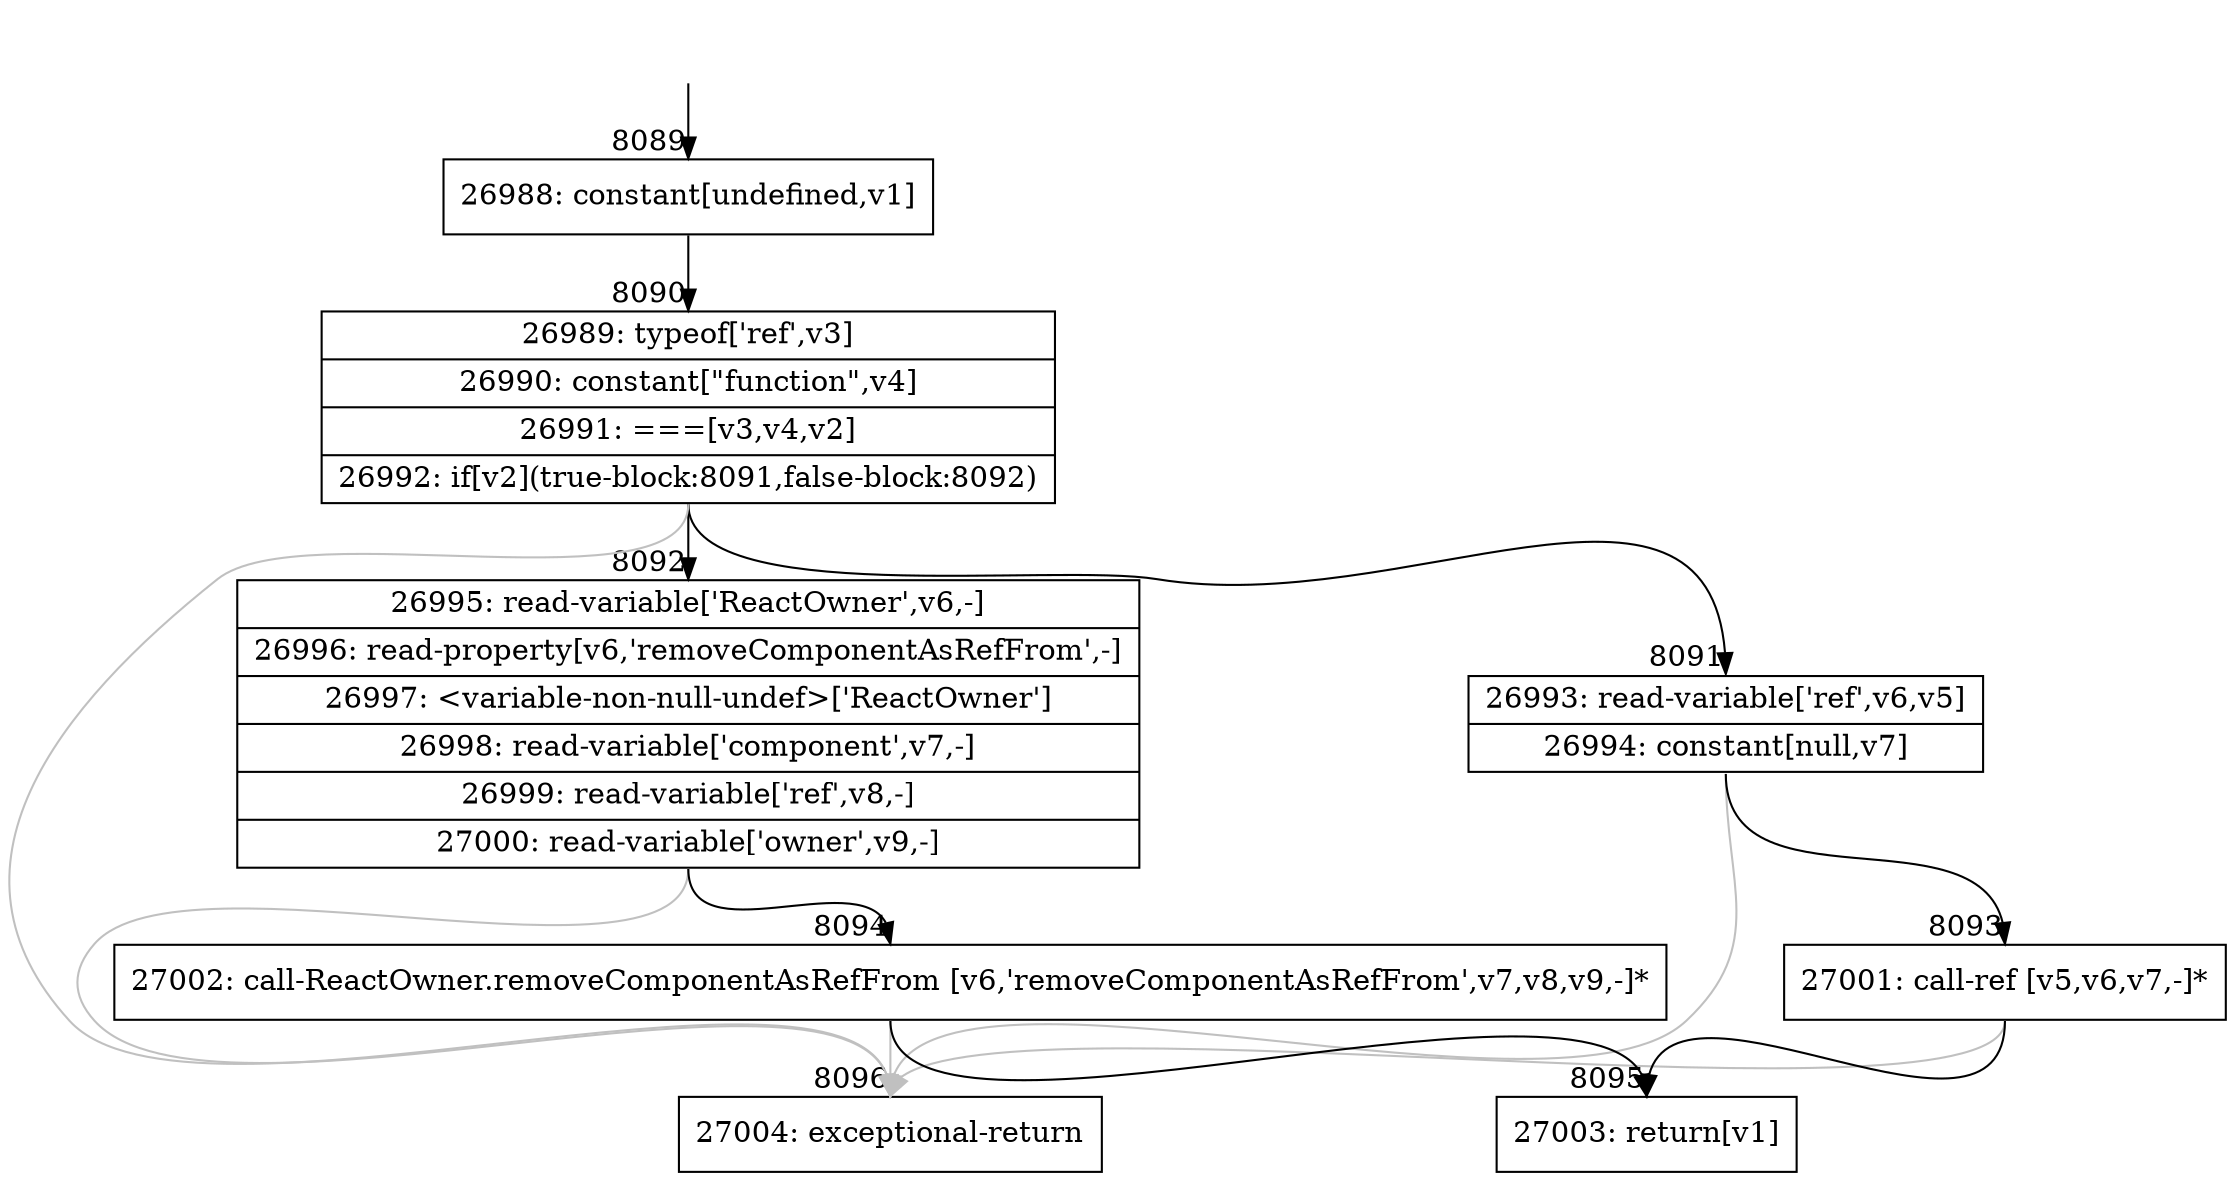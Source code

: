 digraph {
rankdir="TD"
BB_entry588[shape=none,label=""];
BB_entry588 -> BB8089 [tailport=s, headport=n, headlabel="    8089"]
BB8089 [shape=record label="{26988: constant[undefined,v1]}" ] 
BB8089 -> BB8090 [tailport=s, headport=n, headlabel="      8090"]
BB8090 [shape=record label="{26989: typeof['ref',v3]|26990: constant[\"function\",v4]|26991: ===[v3,v4,v2]|26992: if[v2](true-block:8091,false-block:8092)}" ] 
BB8090 -> BB8091 [tailport=s, headport=n, headlabel="      8091"]
BB8090 -> BB8092 [tailport=s, headport=n, headlabel="      8092"]
BB8090 -> BB8096 [tailport=s, headport=n, color=gray, headlabel="      8096"]
BB8091 [shape=record label="{26993: read-variable['ref',v6,v5]|26994: constant[null,v7]}" ] 
BB8091 -> BB8093 [tailport=s, headport=n, headlabel="      8093"]
BB8091 -> BB8096 [tailport=s, headport=n, color=gray]
BB8092 [shape=record label="{26995: read-variable['ReactOwner',v6,-]|26996: read-property[v6,'removeComponentAsRefFrom',-]|26997: \<variable-non-null-undef\>['ReactOwner']|26998: read-variable['component',v7,-]|26999: read-variable['ref',v8,-]|27000: read-variable['owner',v9,-]}" ] 
BB8092 -> BB8094 [tailport=s, headport=n, headlabel="      8094"]
BB8092 -> BB8096 [tailport=s, headport=n, color=gray]
BB8093 [shape=record label="{27001: call-ref [v5,v6,v7,-]*}" ] 
BB8093 -> BB8095 [tailport=s, headport=n, headlabel="      8095"]
BB8093 -> BB8096 [tailport=s, headport=n, color=gray]
BB8094 [shape=record label="{27002: call-ReactOwner.removeComponentAsRefFrom [v6,'removeComponentAsRefFrom',v7,v8,v9,-]*}" ] 
BB8094 -> BB8095 [tailport=s, headport=n]
BB8094 -> BB8096 [tailport=s, headport=n, color=gray]
BB8095 [shape=record label="{27003: return[v1]}" ] 
BB8096 [shape=record label="{27004: exceptional-return}" ] 
//#$~ 14208
}
